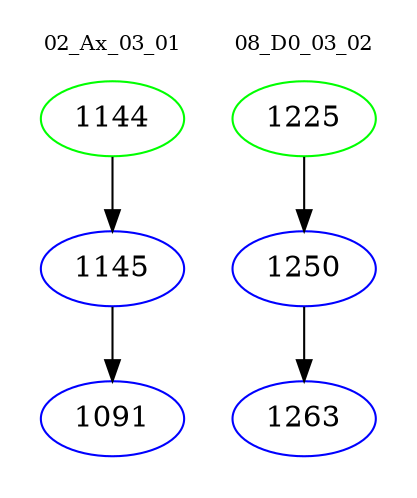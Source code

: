 digraph{
subgraph cluster_0 {
color = white
label = "02_Ax_03_01";
fontsize=10;
T0_1144 [label="1144", color="green"]
T0_1144 -> T0_1145 [color="black"]
T0_1145 [label="1145", color="blue"]
T0_1145 -> T0_1091 [color="black"]
T0_1091 [label="1091", color="blue"]
}
subgraph cluster_1 {
color = white
label = "08_D0_03_02";
fontsize=10;
T1_1225 [label="1225", color="green"]
T1_1225 -> T1_1250 [color="black"]
T1_1250 [label="1250", color="blue"]
T1_1250 -> T1_1263 [color="black"]
T1_1263 [label="1263", color="blue"]
}
}
